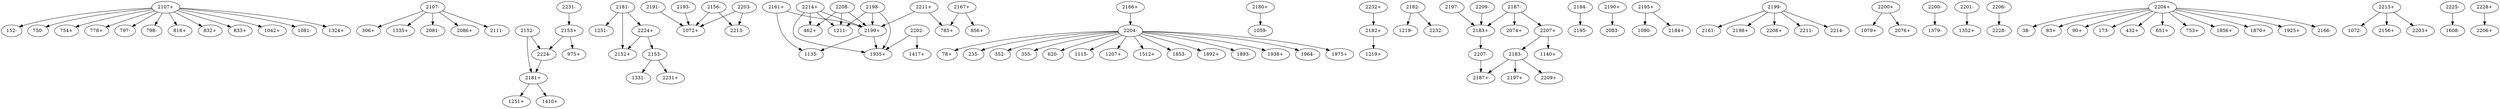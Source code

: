 digraph dist {
graph [k=96 s=1000 n=10]
"2107+" -> "152-" [d=-100 e=23.9 n=50]
"2107+" -> "750-" [d=-237 e=31.4 n=29]
"2107+" -> "754+" [d=-188 e=17.4 n=95]
"2107+" -> "778+" [d=-56 e=45.2 n=14]
"2107+" -> "797-" [d=-91 e=29.4 n=33]
"2107+" -> "798-" [d=-61 e=28.2 n=36]
"2107+" -> "816+" [d=-212 e=35.3 n=23]
"2107+" -> "832+" [d=-133 e=27.4 n=38]
"2107+" -> "833+" [d=-207 e=46.9 n=13]
"2107+" -> "1042+" [d=-84 e=28.6 n=35]
"2107+" -> "1081-" [d=-204 e=21.8 n=60]
"2107+" -> "1324+" [d=-124 e=29.4 n=33]
"2107-" -> "306+" [d=-175 e=28.2 n=36]
"2107-" -> "1335+" [d=-170 e=22.8 n=55]
"2107-" -> "2081-" [d=-255 e=16.1 n=110]
"2107-" -> "2086+" [d=-245 e=29.9 n=32]
"2107-" -> "2111-" [d=-186 e=16.7 n=103]
"2152-" -> "2181+" [d=-193 e=30.4 n=31]
"2152-" -> "2224-" [d=-142904 e=37.8 n=20]
"2153+" -> "975+" [d=-101 e=33.2 n=26]
"2153+" -> "2224-" [d=-142828 e=41.0 n=17]
"2153-" -> "1331-" [d=-315 e=45.2 n=14]
"2153-" -> "2231+" [d=-288 e=43.7 n=15]
"2156-" -> "1072+" [d=-277 e=43.7 n=15]
"2156-" -> "2213-" [d=-24461 e=46.9 n=13]
"2161+" -> "1135-" [d=-222 e=37.8 n=20]
"2161+" -> "2199+" [d=-394593 e=39.9 n=18]
"2166+" -> "2204-" [d=-4286 e=20.1 n=71]
"2167+" -> "785+" [d=-160 e=35.3 n=23]
"2167+" -> "856+" [d=-150 e=33.8 n=25]
"2180+" -> "1059-" [d=-3019 e=32.0 n=28]
"2181+" -> "1251+" [d=-146 e=42.3 n=16]
"2181+" -> "1410+" [d=-114 e=43.7 n=15]
"2181-" -> "1251-" [d=-45475 e=48.8 n=12]
"2181-" -> "2152+" [d=-193 e=30.4 n=31]
"2181-" -> "2224+" [d=-671 e=39.9 n=18]
"2182+" -> "1219+" [d=-225756 e=48.8 n=12]
"2182-" -> "1219-" [d=-193 e=45.2 n=14]
"2182-" -> "2232-" [d=-130 e=33.2 n=26]
"2183+" -> "2207-" [d=-419 e=51.0 n=11]
"2183-" -> "2187+" [d=-571 e=46.9 n=13]
"2183-" -> "2197+" [d=-3290 e=41.0 n=17]
"2183-" -> "2209+" [d=-243 e=41.0 n=17]
"2184-" -> "2195-" [d=-137 e=51.0 n=11]
"2187-" -> "2074+" [d=-103 e=51.0 n=11]
"2187-" -> "2183+" [d=-571 e=46.9 n=13]
"2187-" -> "2207+" [d=-181 e=34.5 n=24]
"2190+" -> "2083-" [d=-190 e=29.0 n=34]
"2191-" -> "1072+" [d=-240 e=37.8 n=20]
"2193-" -> "1072+" [d=-132 e=48.8 n=12]
"2195+" -> "1090-" [d=-220 e=46.9 n=13]
"2195+" -> "2184+" [d=-137 e=51.0 n=11]
"2197-" -> "2183+" [d=-3290 e=41.0 n=17]
"2198-" -> "1211-" [d=-138 e=51.0 n=11]
"2198-" -> "1935+" [d=-210 e=39.9 n=18]
"2198-" -> "2199+" [d=-394649 e=53.5 n=10]
"2199+" -> "1135-" [d=-300 e=48.8 n=12]
"2199+" -> "1935+" [d=-312 e=19.2 n=78]
"2199-" -> "2161-" [d=-394593 e=39.9 n=18]
"2199-" -> "2198+" [d=-394649 e=53.5 n=10]
"2199-" -> "2208+" [d=-394499 e=53.5 n=10]
"2199-" -> "2211-" [d=-394661 e=53.5 n=10]
"2199-" -> "2214-" [d=-394550 e=46.9 n=13]
"2200+" -> "1079+" [d=-118 e=46.9 n=13]
"2200+" -> "2076+" [d=-295 e=33.2 n=26]
"2200-" -> "1379-" [d=-50900 e=31.4 n=29]
"2201-" -> "1352+" [d=-207 e=51.0 n=11]
"2202-" -> "1417+" [d=-166 e=43.7 n=15]
"2202-" -> "1935+" [d=-183 e=48.8 n=12]
"2203-" -> "1072+" [d=-158 e=34.5 n=24]
"2203-" -> "2213-" [d=-24378 e=45.2 n=14]
"2206-" -> "2228-" [d=-316 e=36.9 n=21]
"2207+" -> "1140+" [d=-171 e=46.9 n=13]
"2207+" -> "2183-" [d=-419 e=51.0 n=11]
"2207-" -> "2187+" [d=-181 e=34.5 n=24]
"2204+" -> "38-" [d=-4144 e=25.8 n=43]
"2204+" -> "83+" [d=-4123 e=18.7 n=82]
"2204+" -> "90+" [d=-4121 e=32.0 n=28]
"2204+" -> "173-" [d=-4141 e=18.5 n=84]
"2204+" -> "432+" [d=-4159 e=7.3 n=541]
"2204+" -> "651+" [d=-4263 e=41.0 n=17]
"2204+" -> "753+" [d=-4173 e=18.3 n=85]
"2204+" -> "1856+" [d=-4156 e=8.3 n=415]
"2204+" -> "1870+" [d=-4151 e=8.8 n=371]
"2208-" -> "462+" [d=-94 e=43.7 n=15]
"2208-" -> "1211-" [d=-111 e=46.9 n=13]
"2208-" -> "2199+" [d=-394499 e=53.5 n=10]
"2204+" -> "1925+" [d=-4124 e=19.5 n=75]
"2204+" -> "2166-" [d=-4286 e=20.1 n=71]
"2204-" -> "78+" [d=-74 e=9.9 n=293]
"2204-" -> "235-" [d=14 e=24.2 n=49]
"2204-" -> "352-" [d=-39 e=43.7 n=15]
"2204-" -> "355-" [d=-8 e=11.4 n=220]
"2204-" -> "620-" [d=-23 e=16.4 n=106]
"2204-" -> "1115-" [d=-44 e=48.8 n=12]
"2204-" -> "1207+" [d=-36 e=53.5 n=10]
"2204-" -> "1512+" [d=-97 e=53.5 n=10]
"2204-" -> "1853-" [d=-76 e=8.1 n=439]
"2204-" -> "1892+" [d=-49 e=11.7 n=209]
"2204-" -> "1893-" [d=-52 e=9.8 n=296]
"2204-" -> "1938+" [d=-50 e=9.9 n=293]
"2204-" -> "1964-" [d=-48 e=8.2 n=422]
"2209-" -> "2183+" [d=-243 e=41.0 n=17]
"2204-" -> "1975+" [d=-57 e=17.7 n=91]
"2211+" -> "785+" [d=-210 e=37.8 n=20]
"2211+" -> "2199+" [d=-394661 e=53.5 n=10]
"2213+" -> "1072-" [d=-24374 e=41.0 n=17]
"2213+" -> "2156+" [d=-24461 e=46.9 n=13]
"2213+" -> "2203+" [d=-24378 e=45.2 n=14]
"2214+" -> "462+" [d=-109 e=53.5 n=10]
"2214+" -> "1211-" [d=-31 e=53.5 n=10]
"2214+" -> "1935+" [d=-116 e=41.0 n=17]
"2214+" -> "2199+" [d=-394550 e=46.9 n=13]
"2224+" -> "2152+" [d=-142904 e=37.8 n=20]
"2224+" -> "2153-" [d=-142828 e=41.0 n=17]
"2224-" -> "2181+" [d=-671 e=39.9 n=18]
"2225-" -> "1608-" [d=-8650 e=45.2 n=14]
"2228+" -> "2206+" [d=-316 e=36.9 n=21]
"2231-" -> "2153+" [d=-288 e=43.7 n=15]
"2232+" -> "2182+" [d=-130 e=33.2 n=26]
}
